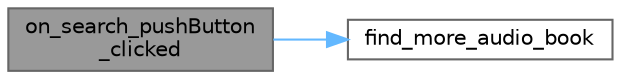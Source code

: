 digraph "on_search_pushButton_clicked"
{
 // LATEX_PDF_SIZE
  bgcolor="transparent";
  edge [fontname=Helvetica,fontsize=10,labelfontname=Helvetica,labelfontsize=10];
  node [fontname=Helvetica,fontsize=10,shape=box,height=0.2,width=0.4];
  rankdir="LR";
  Node1 [id="Node000001",label="on_search_pushButton\l_clicked",height=0.2,width=0.4,color="gray40", fillcolor="grey60", style="filled", fontcolor="black",tooltip="搜索按钮点击槽函数"];
  Node1 -> Node2 [id="edge1_Node000001_Node000002",color="steelblue1",style="solid",tooltip=" "];
  Node2 [id="Node000002",label="find_more_audio_book",height=0.2,width=0.4,color="grey40", fillcolor="white", style="filled",URL="$class_downloaded_widget.html#a6727d395f86be2f115ee7aed03ff2e71",tooltip="查找更多有声书的信号"];
}
